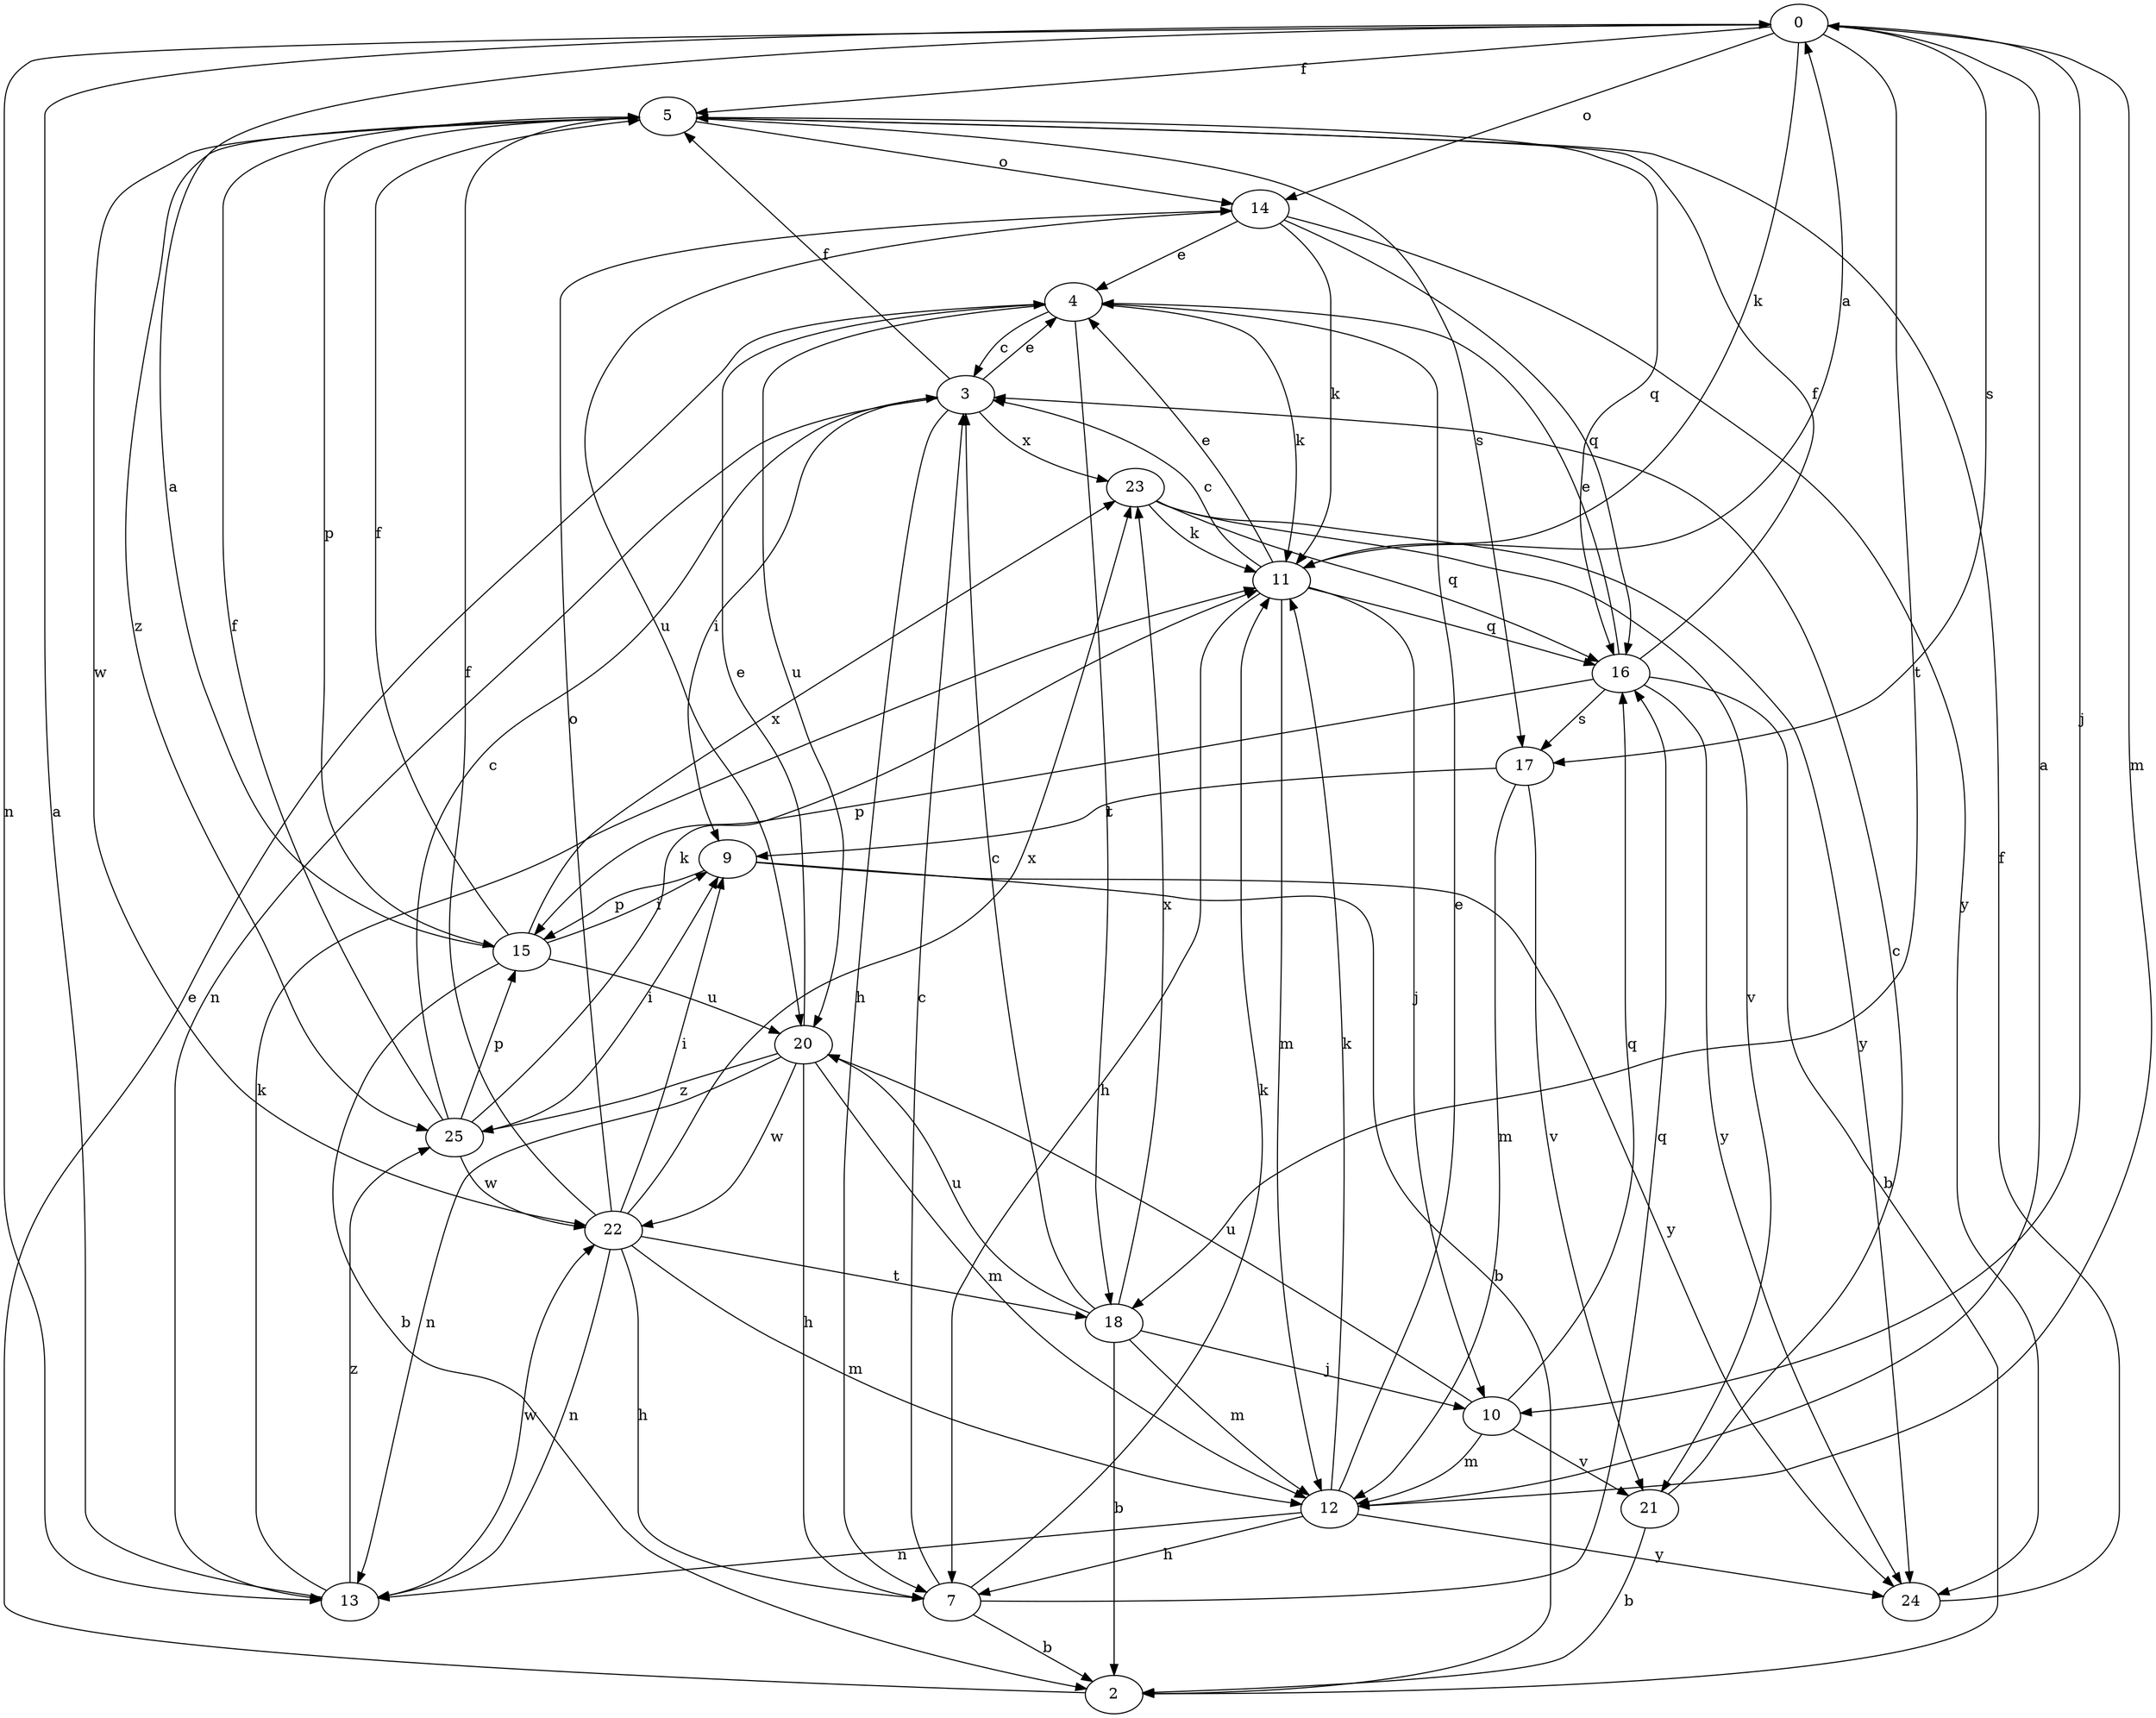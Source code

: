 strict digraph  {
0;
2;
3;
4;
5;
7;
9;
10;
11;
12;
13;
14;
15;
16;
17;
18;
20;
21;
22;
23;
24;
25;
0 -> 5  [label=f];
0 -> 10  [label=j];
0 -> 11  [label=k];
0 -> 12  [label=m];
0 -> 13  [label=n];
0 -> 14  [label=o];
0 -> 17  [label=s];
0 -> 18  [label=t];
2 -> 4  [label=e];
3 -> 4  [label=e];
3 -> 5  [label=f];
3 -> 7  [label=h];
3 -> 9  [label=i];
3 -> 13  [label=n];
3 -> 23  [label=x];
4 -> 3  [label=c];
4 -> 11  [label=k];
4 -> 18  [label=t];
4 -> 20  [label=u];
5 -> 14  [label=o];
5 -> 15  [label=p];
5 -> 16  [label=q];
5 -> 17  [label=s];
5 -> 22  [label=w];
5 -> 25  [label=z];
7 -> 2  [label=b];
7 -> 3  [label=c];
7 -> 11  [label=k];
7 -> 16  [label=q];
9 -> 2  [label=b];
9 -> 15  [label=p];
9 -> 24  [label=y];
10 -> 12  [label=m];
10 -> 16  [label=q];
10 -> 20  [label=u];
10 -> 21  [label=v];
11 -> 0  [label=a];
11 -> 3  [label=c];
11 -> 4  [label=e];
11 -> 7  [label=h];
11 -> 10  [label=j];
11 -> 12  [label=m];
11 -> 16  [label=q];
12 -> 0  [label=a];
12 -> 4  [label=e];
12 -> 7  [label=h];
12 -> 11  [label=k];
12 -> 13  [label=n];
12 -> 24  [label=y];
13 -> 0  [label=a];
13 -> 11  [label=k];
13 -> 22  [label=w];
13 -> 25  [label=z];
14 -> 4  [label=e];
14 -> 11  [label=k];
14 -> 16  [label=q];
14 -> 20  [label=u];
14 -> 24  [label=y];
15 -> 0  [label=a];
15 -> 2  [label=b];
15 -> 5  [label=f];
15 -> 9  [label=i];
15 -> 20  [label=u];
15 -> 23  [label=x];
16 -> 2  [label=b];
16 -> 4  [label=e];
16 -> 5  [label=f];
16 -> 15  [label=p];
16 -> 17  [label=s];
16 -> 24  [label=y];
17 -> 9  [label=i];
17 -> 12  [label=m];
17 -> 21  [label=v];
18 -> 2  [label=b];
18 -> 3  [label=c];
18 -> 10  [label=j];
18 -> 12  [label=m];
18 -> 20  [label=u];
18 -> 23  [label=x];
20 -> 4  [label=e];
20 -> 7  [label=h];
20 -> 12  [label=m];
20 -> 13  [label=n];
20 -> 22  [label=w];
20 -> 25  [label=z];
21 -> 2  [label=b];
21 -> 3  [label=c];
22 -> 5  [label=f];
22 -> 7  [label=h];
22 -> 9  [label=i];
22 -> 12  [label=m];
22 -> 13  [label=n];
22 -> 14  [label=o];
22 -> 18  [label=t];
22 -> 23  [label=x];
23 -> 11  [label=k];
23 -> 16  [label=q];
23 -> 21  [label=v];
23 -> 24  [label=y];
24 -> 5  [label=f];
25 -> 3  [label=c];
25 -> 5  [label=f];
25 -> 9  [label=i];
25 -> 11  [label=k];
25 -> 15  [label=p];
25 -> 22  [label=w];
}
